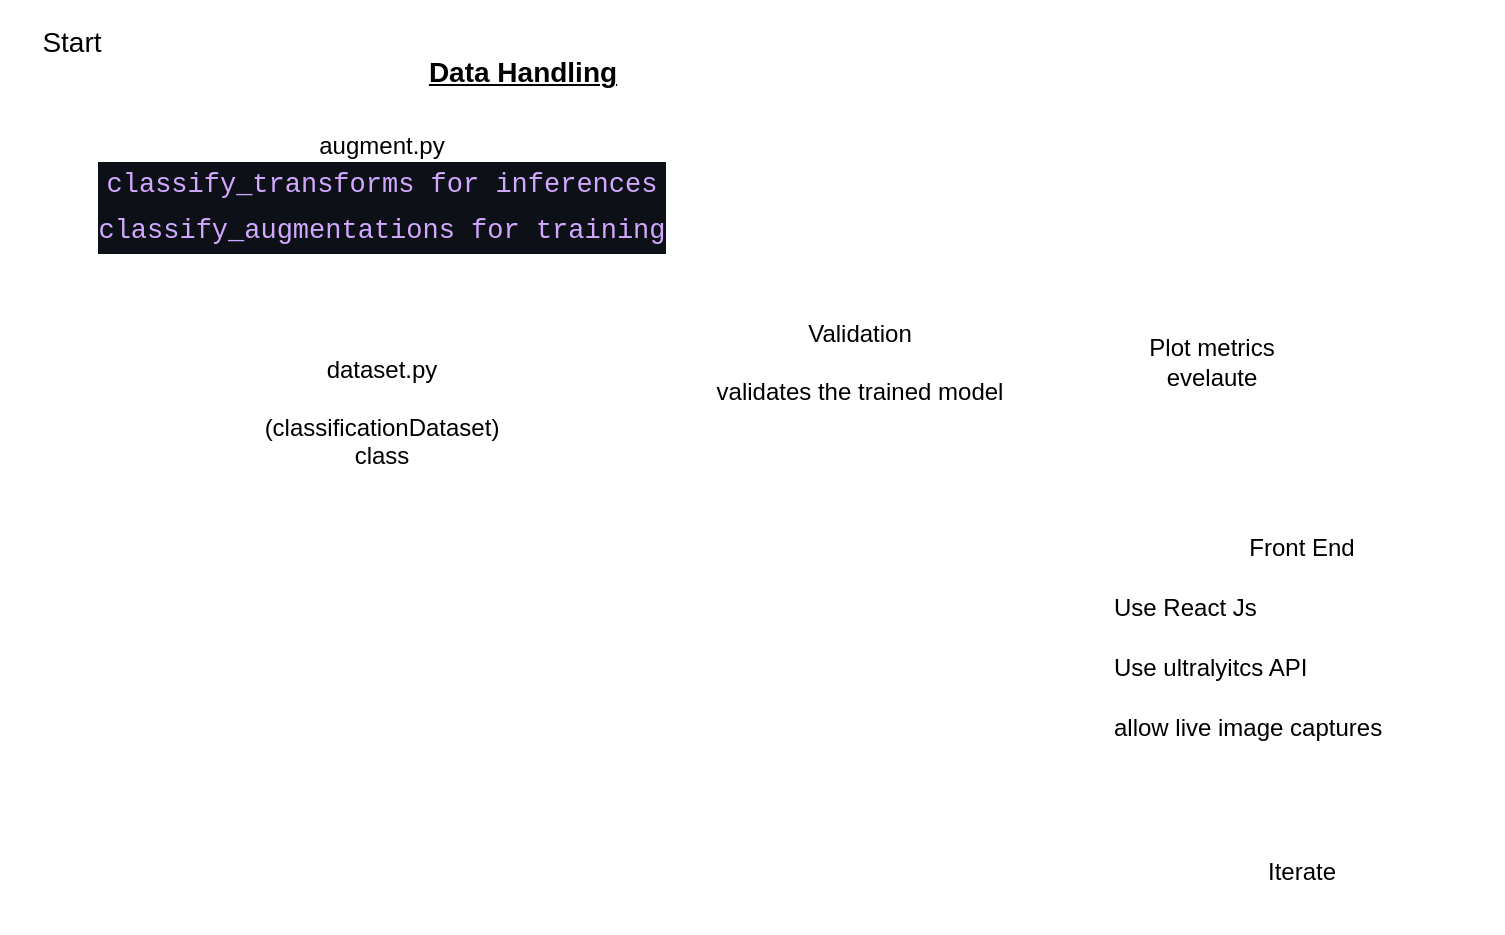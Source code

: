 <mxfile>
    <diagram id="jkyO_WvUEe0aRVjoGL2a" name="Page-1">
        <mxGraphModel dx="918" dy="489" grid="0" gridSize="10" guides="1" tooltips="1" connect="1" arrows="1" fold="1" page="1" pageScale="1" pageWidth="1100" pageHeight="850" background="none" math="0" shadow="0">
            <root>
                <mxCell id="0"/>
                <mxCell id="1" parent="0"/>
                <mxCell id="2" value="&lt;div&gt;dataset.py&lt;/div&gt;&lt;div&gt;&lt;br&gt;&lt;/div&gt;&lt;div&gt;(classificationDataset)&lt;/div&gt;&lt;div&gt;class&lt;/div&gt;" style="rounded=1;whiteSpace=wrap;html=1;sketch=1;curveFitting=1;jiggle=2;strokeColor=#FFFFFF;" vertex="1" parent="1">
                    <mxGeometry x="160" y="190" width="160" height="70" as="geometry"/>
                </mxCell>
                <mxCell id="3" value="augment.py&lt;br&gt;&lt;div style=&quot;color: rgb(230, 237, 243); background-color: rgb(13, 17, 23); font-family: Consolas, &amp;quot;Courier New&amp;quot;, monospace; font-size: 13.5px; line-height: 23px;&quot;&gt;&lt;span style=&quot;color: #d2a8ff;&quot;&gt;classify_transforms for inferences&lt;/span&gt;&lt;/div&gt;&lt;div style=&quot;color: rgb(230, 237, 243); background-color: rgb(13, 17, 23); font-family: Consolas, &amp;quot;Courier New&amp;quot;, monospace; font-size: 13.5px; line-height: 23px;&quot;&gt;&lt;div style=&quot;line-height: 23px;&quot;&gt;&lt;span style=&quot;color: #d2a8ff;&quot;&gt;classify_augmentations for training&lt;/span&gt;&lt;/div&gt;&lt;/div&gt;" style="rounded=1;whiteSpace=wrap;html=1;sketch=1;curveFitting=1;jiggle=2;strokeColor=#FFFFFF;" vertex="1" parent="1">
                    <mxGeometry x="80" y="80" width="320" height="70" as="geometry"/>
                </mxCell>
                <mxCell id="5" value="&lt;span style=&quot;background-color: rgb(13, 13, 13);&quot;&gt;&lt;font style=&quot;&quot; face=&quot;ui-monospace, SFMono-Regular, SF Mono, Menlo, Consolas, Liberation Mono, monospace&quot; color=&quot;#ffffff&quot;&gt;&lt;div style=&quot;font-size: 14px;&quot;&gt;loader.py&lt;/div&gt;&lt;div style=&quot;&quot;&gt;&lt;font style=&quot;font-size: 10px;&quot;&gt;Provides various data loaders for different types of input data&lt;/font&gt;&lt;/div&gt;&lt;/font&gt;&lt;/span&gt;" style="rounded=1;whiteSpace=wrap;html=1;align=center;sketch=1;curveFitting=1;jiggle=2;strokeColor=#FFFFFF;" vertex="1" parent="1">
                    <mxGeometry x="162.5" y="300" width="157.5" height="75" as="geometry"/>
                </mxCell>
                <mxCell id="6" value="" style="endArrow=classic;html=1;exitX=0.5;exitY=1;exitDx=0;exitDy=0;entryX=0.5;entryY=0;entryDx=0;entryDy=0;rounded=1;sketch=1;curveFitting=1;jiggle=2;strokeColor=#FFFFFF;" edge="1" parent="1" source="3" target="2">
                    <mxGeometry width="50" height="50" relative="1" as="geometry">
                        <mxPoint x="350" y="310" as="sourcePoint"/>
                        <mxPoint x="400" y="260" as="targetPoint"/>
                    </mxGeometry>
                </mxCell>
                <mxCell id="7" value="" style="endArrow=classic;html=1;fontSize=10;exitX=0.5;exitY=1;exitDx=0;exitDy=0;rounded=1;sketch=1;curveFitting=1;jiggle=2;strokeColor=#FFFFFF;" edge="1" parent="1" source="2" target="5">
                    <mxGeometry width="50" height="50" relative="1" as="geometry">
                        <mxPoint x="380" y="280" as="sourcePoint"/>
                        <mxPoint x="430" y="230" as="targetPoint"/>
                    </mxGeometry>
                </mxCell>
                <mxCell id="9" value="&lt;span style=&quot;background-color: rgb(13, 13, 13);&quot;&gt;&lt;font style=&quot;&quot; face=&quot;ui-monospace, SFMono-Regular, SF Mono, Menlo, Consolas, Liberation Mono, monospace&quot; color=&quot;#ffffff&quot;&gt;&lt;div style=&quot;font-size: 14px;&quot;&gt;build.py&lt;/div&gt;&lt;div style=&quot;&quot;&gt;&lt;font style=&quot;font-size: 10px;&quot;&gt;Builds data loaders for training or validation sets&lt;/font&gt;&lt;/div&gt;&lt;/font&gt;&lt;/span&gt;" style="rounded=1;whiteSpace=wrap;html=1;align=center;sketch=1;curveFitting=1;jiggle=2;strokeColor=#FFFFFF;" vertex="1" parent="1">
                    <mxGeometry x="162.5" y="410" width="157.5" height="75" as="geometry"/>
                </mxCell>
                <mxCell id="10" value="" style="endArrow=classic;html=1;fontSize=10;exitX=0.5;exitY=1;exitDx=0;exitDy=0;entryX=0.5;entryY=0;entryDx=0;entryDy=0;rounded=1;sketch=1;curveFitting=1;jiggle=2;strokeColor=#FFFFFF;" edge="1" parent="1" source="5" target="9">
                    <mxGeometry width="50" height="50" relative="1" as="geometry">
                        <mxPoint x="380" y="280" as="sourcePoint"/>
                        <mxPoint x="430" y="230" as="targetPoint"/>
                    </mxGeometry>
                </mxCell>
                <mxCell id="12" value="&lt;b&gt;&lt;u&gt;&lt;font style=&quot;font-size: 14px;&quot;&gt;Data Handling&lt;/font&gt;&lt;/u&gt;&lt;/b&gt;" style="text;html=1;align=center;verticalAlign=middle;resizable=0;points=[];autosize=1;strokeColor=#FFFFFF;fillColor=none;fontSize=10;rounded=1;sketch=1;curveFitting=1;jiggle=2;" vertex="1" parent="1">
                    <mxGeometry x="250" y="40" width="120" height="30" as="geometry"/>
                </mxCell>
                <mxCell id="13" value="Start" style="ellipse;whiteSpace=wrap;html=1;fontSize=14;rounded=1;sketch=1;curveFitting=1;jiggle=2;strokeColor=#FFFFFF;" vertex="1" parent="1">
                    <mxGeometry x="50" y="20" width="70" height="40" as="geometry"/>
                </mxCell>
                <mxCell id="14" value="" style="endArrow=classic;html=1;fontSize=14;exitX=1;exitY=0.5;exitDx=0;exitDy=0;entryX=0.5;entryY=0;entryDx=0;entryDy=0;rounded=1;sketch=1;curveFitting=1;jiggle=2;strokeColor=#FFFFFF;" edge="1" parent="1" source="13" target="3">
                    <mxGeometry width="50" height="50" relative="1" as="geometry">
                        <mxPoint x="460" y="280" as="sourcePoint"/>
                        <mxPoint x="510" y="230" as="targetPoint"/>
                        <Array as="points">
                            <mxPoint x="240" y="40"/>
                        </Array>
                    </mxGeometry>
                </mxCell>
                <mxCell id="15" value="" style="endArrow=classic;html=1;fontSize=14;exitX=1;exitY=0.5;exitDx=0;exitDy=0;rounded=1;sketch=1;curveFitting=1;jiggle=2;strokeColor=#FFFFFF;" edge="1" parent="1" source="9">
                    <mxGeometry width="50" height="50" relative="1" as="geometry">
                        <mxPoint x="460" y="280" as="sourcePoint"/>
                        <mxPoint x="400" y="448" as="targetPoint"/>
                    </mxGeometry>
                </mxCell>
                <mxCell id="17" value="&lt;span style=&quot;background-color: rgb(13, 13, 13);&quot;&gt;&lt;font style=&quot;&quot; face=&quot;ui-monospace, SFMono-Regular, SF Mono, Menlo, Consolas, Liberation Mono, monospace&quot; color=&quot;#ffffff&quot;&gt;&lt;div style=&quot;&quot;&gt;&lt;font style=&quot;font-size: 14px;&quot;&gt;Preprocess Batch&lt;/font&gt;&lt;/div&gt;&lt;div style=&quot;font-size: 10px;&quot;&gt;&lt;br&gt;&lt;/div&gt;&lt;div style=&quot;font-size: 10px;&quot;&gt;Preprocesses a batch of images and classes.&lt;/div&gt;&lt;/font&gt;&lt;/span&gt;" style="rounded=1;whiteSpace=wrap;html=1;align=center;sketch=1;curveFitting=1;jiggle=2;strokeColor=#FFFFFF;" vertex="1" parent="1">
                    <mxGeometry x="400" y="410" width="157.5" height="75" as="geometry"/>
                </mxCell>
                <mxCell id="18" value="&lt;span style=&quot;background-color: rgb(13, 13, 13);&quot;&gt;&lt;font style=&quot;&quot; face=&quot;ui-monospace, SFMono-Regular, SF Mono, Menlo, Consolas, Liberation Mono, monospace&quot; color=&quot;#ffffff&quot;&gt;&lt;div style=&quot;font-size: 14px;&quot;&gt;Training Loop&lt;/div&gt;&lt;div style=&quot;font-size: 14px;&quot;&gt;&lt;br&gt;&lt;/div&gt;&lt;div style=&quot;&quot;&gt;&lt;font style=&quot;font-size: 10px;&quot;&gt;Executes the training loop, updating progress, and logging metrics..&lt;/font&gt;&lt;/div&gt;&lt;/font&gt;&lt;/span&gt;" style="rounded=1;whiteSpace=wrap;html=1;align=center;sketch=1;curveFitting=1;jiggle=2;strokeColor=#FFFFFF;" vertex="1" parent="1">
                    <mxGeometry x="400" y="300" width="157.5" height="85" as="geometry"/>
                </mxCell>
                <mxCell id="19" value="&lt;span style=&quot;&quot;&gt;&lt;div style=&quot;&quot;&gt;Validation&lt;/div&gt;&lt;div style=&quot;&quot;&gt;&lt;br&gt;&lt;/div&gt;&lt;div style=&quot;&quot;&gt;validates the trained model&lt;/div&gt;&lt;/span&gt;" style="rounded=1;whiteSpace=wrap;html=1;align=center;sketch=1;curveFitting=1;jiggle=2;strokeColor=#FFFFFF;" vertex="1" parent="1">
                    <mxGeometry x="400" y="170" width="157.5" height="60" as="geometry"/>
                </mxCell>
                <mxCell id="20" value="Plot metrics&#10;evelaute" style="rounded=1;whiteSpace=wrap;html=1;sketch=1;curveFitting=1;jiggle=2;strokeColor=#FFFFFF;" vertex="1" parent="1">
                    <mxGeometry x="590" y="170" width="130" height="60" as="geometry"/>
                </mxCell>
                <mxCell id="21" value="" style="endArrow=classic;html=1;fontSize=12;exitX=0.5;exitY=0;exitDx=0;exitDy=0;entryX=0.5;entryY=1;entryDx=0;entryDy=0;rounded=1;sketch=1;curveFitting=1;jiggle=2;strokeColor=#FFFFFF;" edge="1" parent="1" source="18" target="19">
                    <mxGeometry width="50" height="50" relative="1" as="geometry">
                        <mxPoint x="460" y="290" as="sourcePoint"/>
                        <mxPoint x="510" y="240" as="targetPoint"/>
                    </mxGeometry>
                </mxCell>
                <mxCell id="22" value="" style="endArrow=classic;html=1;fontSize=12;exitX=1;exitY=0.5;exitDx=0;exitDy=0;entryX=0;entryY=0.5;entryDx=0;entryDy=0;rounded=1;sketch=1;curveFitting=1;jiggle=2;strokeColor=#FFFFFF;" edge="1" parent="1" source="19" target="20">
                    <mxGeometry width="50" height="50" relative="1" as="geometry">
                        <mxPoint x="460" y="290" as="sourcePoint"/>
                        <mxPoint x="510" y="240" as="targetPoint"/>
                    </mxGeometry>
                </mxCell>
                <mxCell id="23" value="" style="endArrow=classic;html=1;fontSize=12;exitX=0.5;exitY=0;exitDx=0;exitDy=0;entryX=0.5;entryY=1;entryDx=0;entryDy=0;rounded=1;sketch=1;curveFitting=1;jiggle=2;strokeColor=#FFFFFF;" edge="1" parent="1" source="17" target="18">
                    <mxGeometry width="50" height="50" relative="1" as="geometry">
                        <mxPoint x="460" y="290" as="sourcePoint"/>
                        <mxPoint x="510" y="240" as="targetPoint"/>
                    </mxGeometry>
                </mxCell>
                <mxCell id="24" value="Front End" style="swimlane;fontStyle=0;childLayout=stackLayout;horizontal=1;startSize=30;horizontalStack=0;resizeParent=1;resizeParentMax=0;resizeLast=0;collapsible=1;marginBottom=0;whiteSpace=wrap;html=1;fontSize=12;rounded=1;sketch=1;curveFitting=1;jiggle=2;strokeColor=#FFFFFF;" vertex="1" parent="1">
                    <mxGeometry x="600" y="277.5" width="200" height="120" as="geometry"/>
                </mxCell>
                <mxCell id="25" value="Use React Js&amp;nbsp;" style="text;strokeColor=#FFFFFF;fillColor=none;align=left;verticalAlign=middle;spacingLeft=4;spacingRight=4;overflow=hidden;points=[[0,0.5],[1,0.5]];portConstraint=eastwest;rotatable=0;whiteSpace=wrap;html=1;fontSize=12;rounded=1;sketch=1;curveFitting=1;jiggle=2;" vertex="1" parent="24">
                    <mxGeometry y="30" width="200" height="30" as="geometry"/>
                </mxCell>
                <mxCell id="26" value="Use ultralyitcs API" style="text;strokeColor=#FFFFFF;fillColor=none;align=left;verticalAlign=middle;spacingLeft=4;spacingRight=4;overflow=hidden;points=[[0,0.5],[1,0.5]];portConstraint=eastwest;rotatable=0;whiteSpace=wrap;html=1;fontSize=12;rounded=1;sketch=1;curveFitting=1;jiggle=2;" vertex="1" parent="24">
                    <mxGeometry y="60" width="200" height="30" as="geometry"/>
                </mxCell>
                <mxCell id="27" value="allow live image captures" style="text;strokeColor=#FFFFFF;fillColor=none;align=left;verticalAlign=middle;spacingLeft=4;spacingRight=4;overflow=hidden;points=[[0,0.5],[1,0.5]];portConstraint=eastwest;rotatable=0;whiteSpace=wrap;html=1;fontSize=12;rounded=1;sketch=1;curveFitting=1;jiggle=2;" vertex="1" parent="24">
                    <mxGeometry y="90" width="200" height="30" as="geometry"/>
                </mxCell>
                <mxCell id="30" value="Iterate" style="ellipse;whiteSpace=wrap;html=1;fontSize=12;rounded=1;sketch=1;curveFitting=1;jiggle=2;strokeColor=#FFFFFF;" vertex="1" parent="1">
                    <mxGeometry x="665" y="440" width="70" height="30" as="geometry"/>
                </mxCell>
                <mxCell id="31" value="" style="endArrow=classic;html=1;fontSize=12;entryX=0.5;entryY=0;entryDx=0;entryDy=0;rounded=1;sketch=1;curveFitting=1;jiggle=2;strokeColor=#FFFFFF;" edge="1" parent="1" source="27" target="30">
                    <mxGeometry width="50" height="50" relative="1" as="geometry">
                        <mxPoint x="460" y="280" as="sourcePoint"/>
                        <mxPoint x="700" y="480" as="targetPoint"/>
                    </mxGeometry>
                </mxCell>
                <mxCell id="32" value="" style="endArrow=classic;html=1;fontSize=14;exitX=0.5;exitY=1;exitDx=0;exitDy=0;entryX=0.468;entryY=0;entryDx=0;entryDy=0;entryPerimeter=0;rounded=1;sketch=1;curveFitting=1;jiggle=2;strokeColor=#FFFFFF;" edge="1" parent="1" source="20" target="24">
                    <mxGeometry width="50" height="50" relative="1" as="geometry">
                        <mxPoint x="520" y="280" as="sourcePoint"/>
                        <mxPoint x="570" y="230" as="targetPoint"/>
                        <Array as="points">
                            <mxPoint x="694" y="250"/>
                        </Array>
                    </mxGeometry>
                </mxCell>
            </root>
        </mxGraphModel>
    </diagram>
</mxfile>